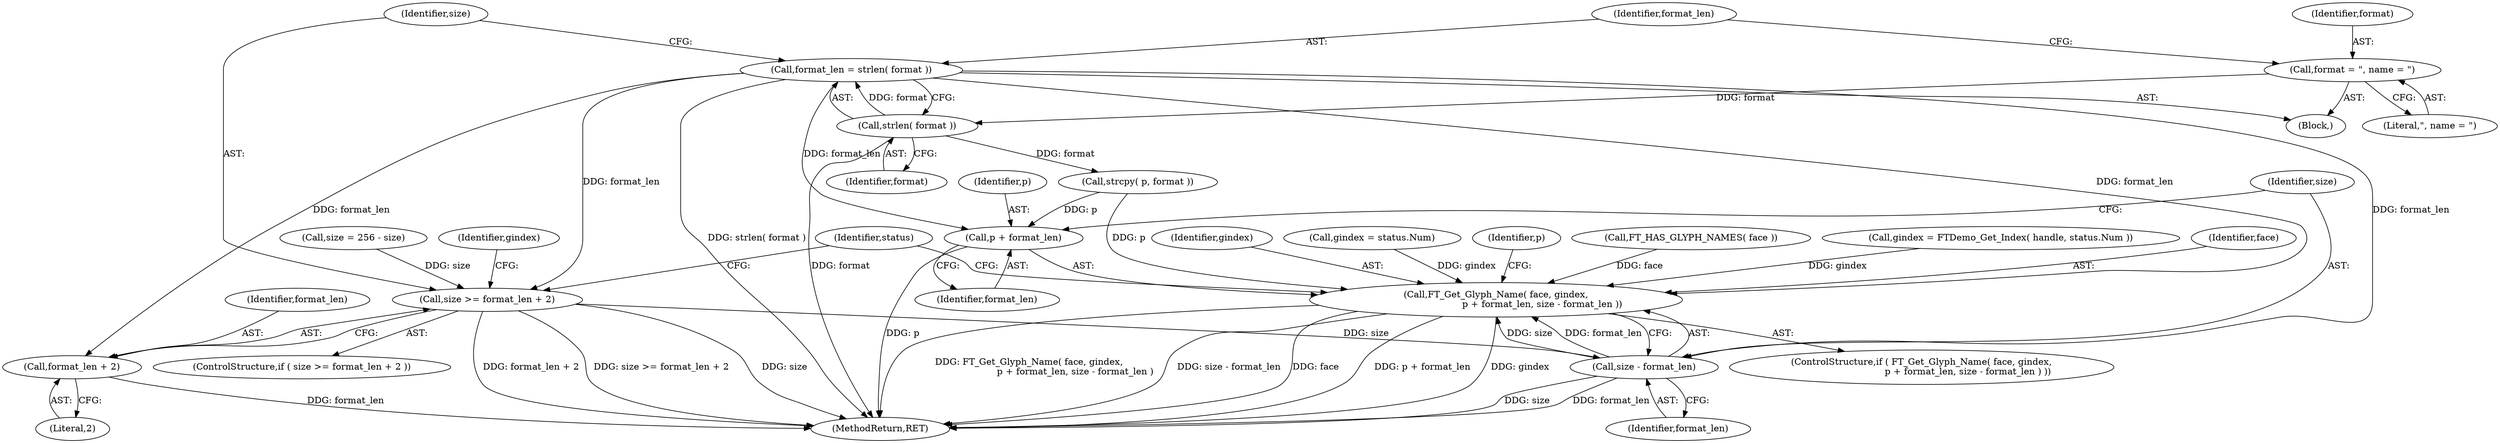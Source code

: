 digraph "0_savannah_b995299b73ba4cd259f221f500d4e63095508bec_3@API" {
"1000253" [label="(Call,format_len = strlen( format ))"];
"1000255" [label="(Call,strlen( format ))"];
"1000250" [label="(Call,format = \", name = \")"];
"1000258" [label="(Call,size >= format_len + 2)"];
"1000292" [label="(Call,size - format_len)"];
"1000286" [label="(Call,FT_Get_Glyph_Name( face, gindex,\n                                p + format_len, size - format_len ))"];
"1000260" [label="(Call,format_len + 2)"];
"1000289" [label="(Call,p + format_len)"];
"1000433" [label="(MethodReturn,RET)"];
"1000285" [label="(ControlStructure,if ( FT_Get_Glyph_Name( face, gindex,\n                                p + format_len, size - format_len ) ))"];
"1000265" [label="(Identifier,gindex)"];
"1000291" [label="(Identifier,format_len)"];
"1000288" [label="(Identifier,gindex)"];
"1000264" [label="(Call,gindex = status.Num)"];
"1000251" [label="(Identifier,format)"];
"1000297" [label="(Identifier,p)"];
"1000286" [label="(Call,FT_Get_Glyph_Name( face, gindex,\n                                p + format_len, size - format_len ))"];
"1000225" [label="(Call,FT_HAS_GLYPH_NAMES( face ))"];
"1000275" [label="(Call,gindex = FTDemo_Get_Index( handle, status.Num ))"];
"1000253" [label="(Call,format_len = strlen( format ))"];
"1000256" [label="(Identifier,format)"];
"1000293" [label="(Identifier,size)"];
"1000258" [label="(Call,size >= format_len + 2)"];
"1000255" [label="(Call,strlen( format ))"];
"1000260" [label="(Call,format_len + 2)"];
"1000254" [label="(Identifier,format_len)"];
"1000262" [label="(Literal,2)"];
"1000257" [label="(ControlStructure,if ( size >= format_len + 2 ))"];
"1000301" [label="(Identifier,status)"];
"1000227" [label="(Block,)"];
"1000282" [label="(Call,strcpy( p, format ))"];
"1000294" [label="(Identifier,format_len)"];
"1000287" [label="(Identifier,face)"];
"1000259" [label="(Identifier,size)"];
"1000289" [label="(Call,p + format_len)"];
"1000261" [label="(Identifier,format_len)"];
"1000252" [label="(Literal,\", name = \")"];
"1000245" [label="(Call,size = 256 - size)"];
"1000250" [label="(Call,format = \", name = \")"];
"1000292" [label="(Call,size - format_len)"];
"1000290" [label="(Identifier,p)"];
"1000253" -> "1000227"  [label="AST: "];
"1000253" -> "1000255"  [label="CFG: "];
"1000254" -> "1000253"  [label="AST: "];
"1000255" -> "1000253"  [label="AST: "];
"1000259" -> "1000253"  [label="CFG: "];
"1000253" -> "1000433"  [label="DDG: strlen( format )"];
"1000255" -> "1000253"  [label="DDG: format"];
"1000253" -> "1000258"  [label="DDG: format_len"];
"1000253" -> "1000260"  [label="DDG: format_len"];
"1000253" -> "1000286"  [label="DDG: format_len"];
"1000253" -> "1000289"  [label="DDG: format_len"];
"1000253" -> "1000292"  [label="DDG: format_len"];
"1000255" -> "1000256"  [label="CFG: "];
"1000256" -> "1000255"  [label="AST: "];
"1000255" -> "1000433"  [label="DDG: format"];
"1000250" -> "1000255"  [label="DDG: format"];
"1000255" -> "1000282"  [label="DDG: format"];
"1000250" -> "1000227"  [label="AST: "];
"1000250" -> "1000252"  [label="CFG: "];
"1000251" -> "1000250"  [label="AST: "];
"1000252" -> "1000250"  [label="AST: "];
"1000254" -> "1000250"  [label="CFG: "];
"1000258" -> "1000257"  [label="AST: "];
"1000258" -> "1000260"  [label="CFG: "];
"1000259" -> "1000258"  [label="AST: "];
"1000260" -> "1000258"  [label="AST: "];
"1000265" -> "1000258"  [label="CFG: "];
"1000301" -> "1000258"  [label="CFG: "];
"1000258" -> "1000433"  [label="DDG: size"];
"1000258" -> "1000433"  [label="DDG: format_len + 2"];
"1000258" -> "1000433"  [label="DDG: size >= format_len + 2"];
"1000245" -> "1000258"  [label="DDG: size"];
"1000258" -> "1000292"  [label="DDG: size"];
"1000292" -> "1000286"  [label="AST: "];
"1000292" -> "1000294"  [label="CFG: "];
"1000293" -> "1000292"  [label="AST: "];
"1000294" -> "1000292"  [label="AST: "];
"1000286" -> "1000292"  [label="CFG: "];
"1000292" -> "1000433"  [label="DDG: format_len"];
"1000292" -> "1000433"  [label="DDG: size"];
"1000292" -> "1000286"  [label="DDG: size"];
"1000292" -> "1000286"  [label="DDG: format_len"];
"1000286" -> "1000285"  [label="AST: "];
"1000287" -> "1000286"  [label="AST: "];
"1000288" -> "1000286"  [label="AST: "];
"1000289" -> "1000286"  [label="AST: "];
"1000297" -> "1000286"  [label="CFG: "];
"1000301" -> "1000286"  [label="CFG: "];
"1000286" -> "1000433"  [label="DDG: FT_Get_Glyph_Name( face, gindex,\n                                p + format_len, size - format_len )"];
"1000286" -> "1000433"  [label="DDG: size - format_len"];
"1000286" -> "1000433"  [label="DDG: face"];
"1000286" -> "1000433"  [label="DDG: p + format_len"];
"1000286" -> "1000433"  [label="DDG: gindex"];
"1000225" -> "1000286"  [label="DDG: face"];
"1000264" -> "1000286"  [label="DDG: gindex"];
"1000275" -> "1000286"  [label="DDG: gindex"];
"1000282" -> "1000286"  [label="DDG: p"];
"1000260" -> "1000262"  [label="CFG: "];
"1000261" -> "1000260"  [label="AST: "];
"1000262" -> "1000260"  [label="AST: "];
"1000260" -> "1000433"  [label="DDG: format_len"];
"1000289" -> "1000291"  [label="CFG: "];
"1000290" -> "1000289"  [label="AST: "];
"1000291" -> "1000289"  [label="AST: "];
"1000293" -> "1000289"  [label="CFG: "];
"1000289" -> "1000433"  [label="DDG: p"];
"1000282" -> "1000289"  [label="DDG: p"];
}
